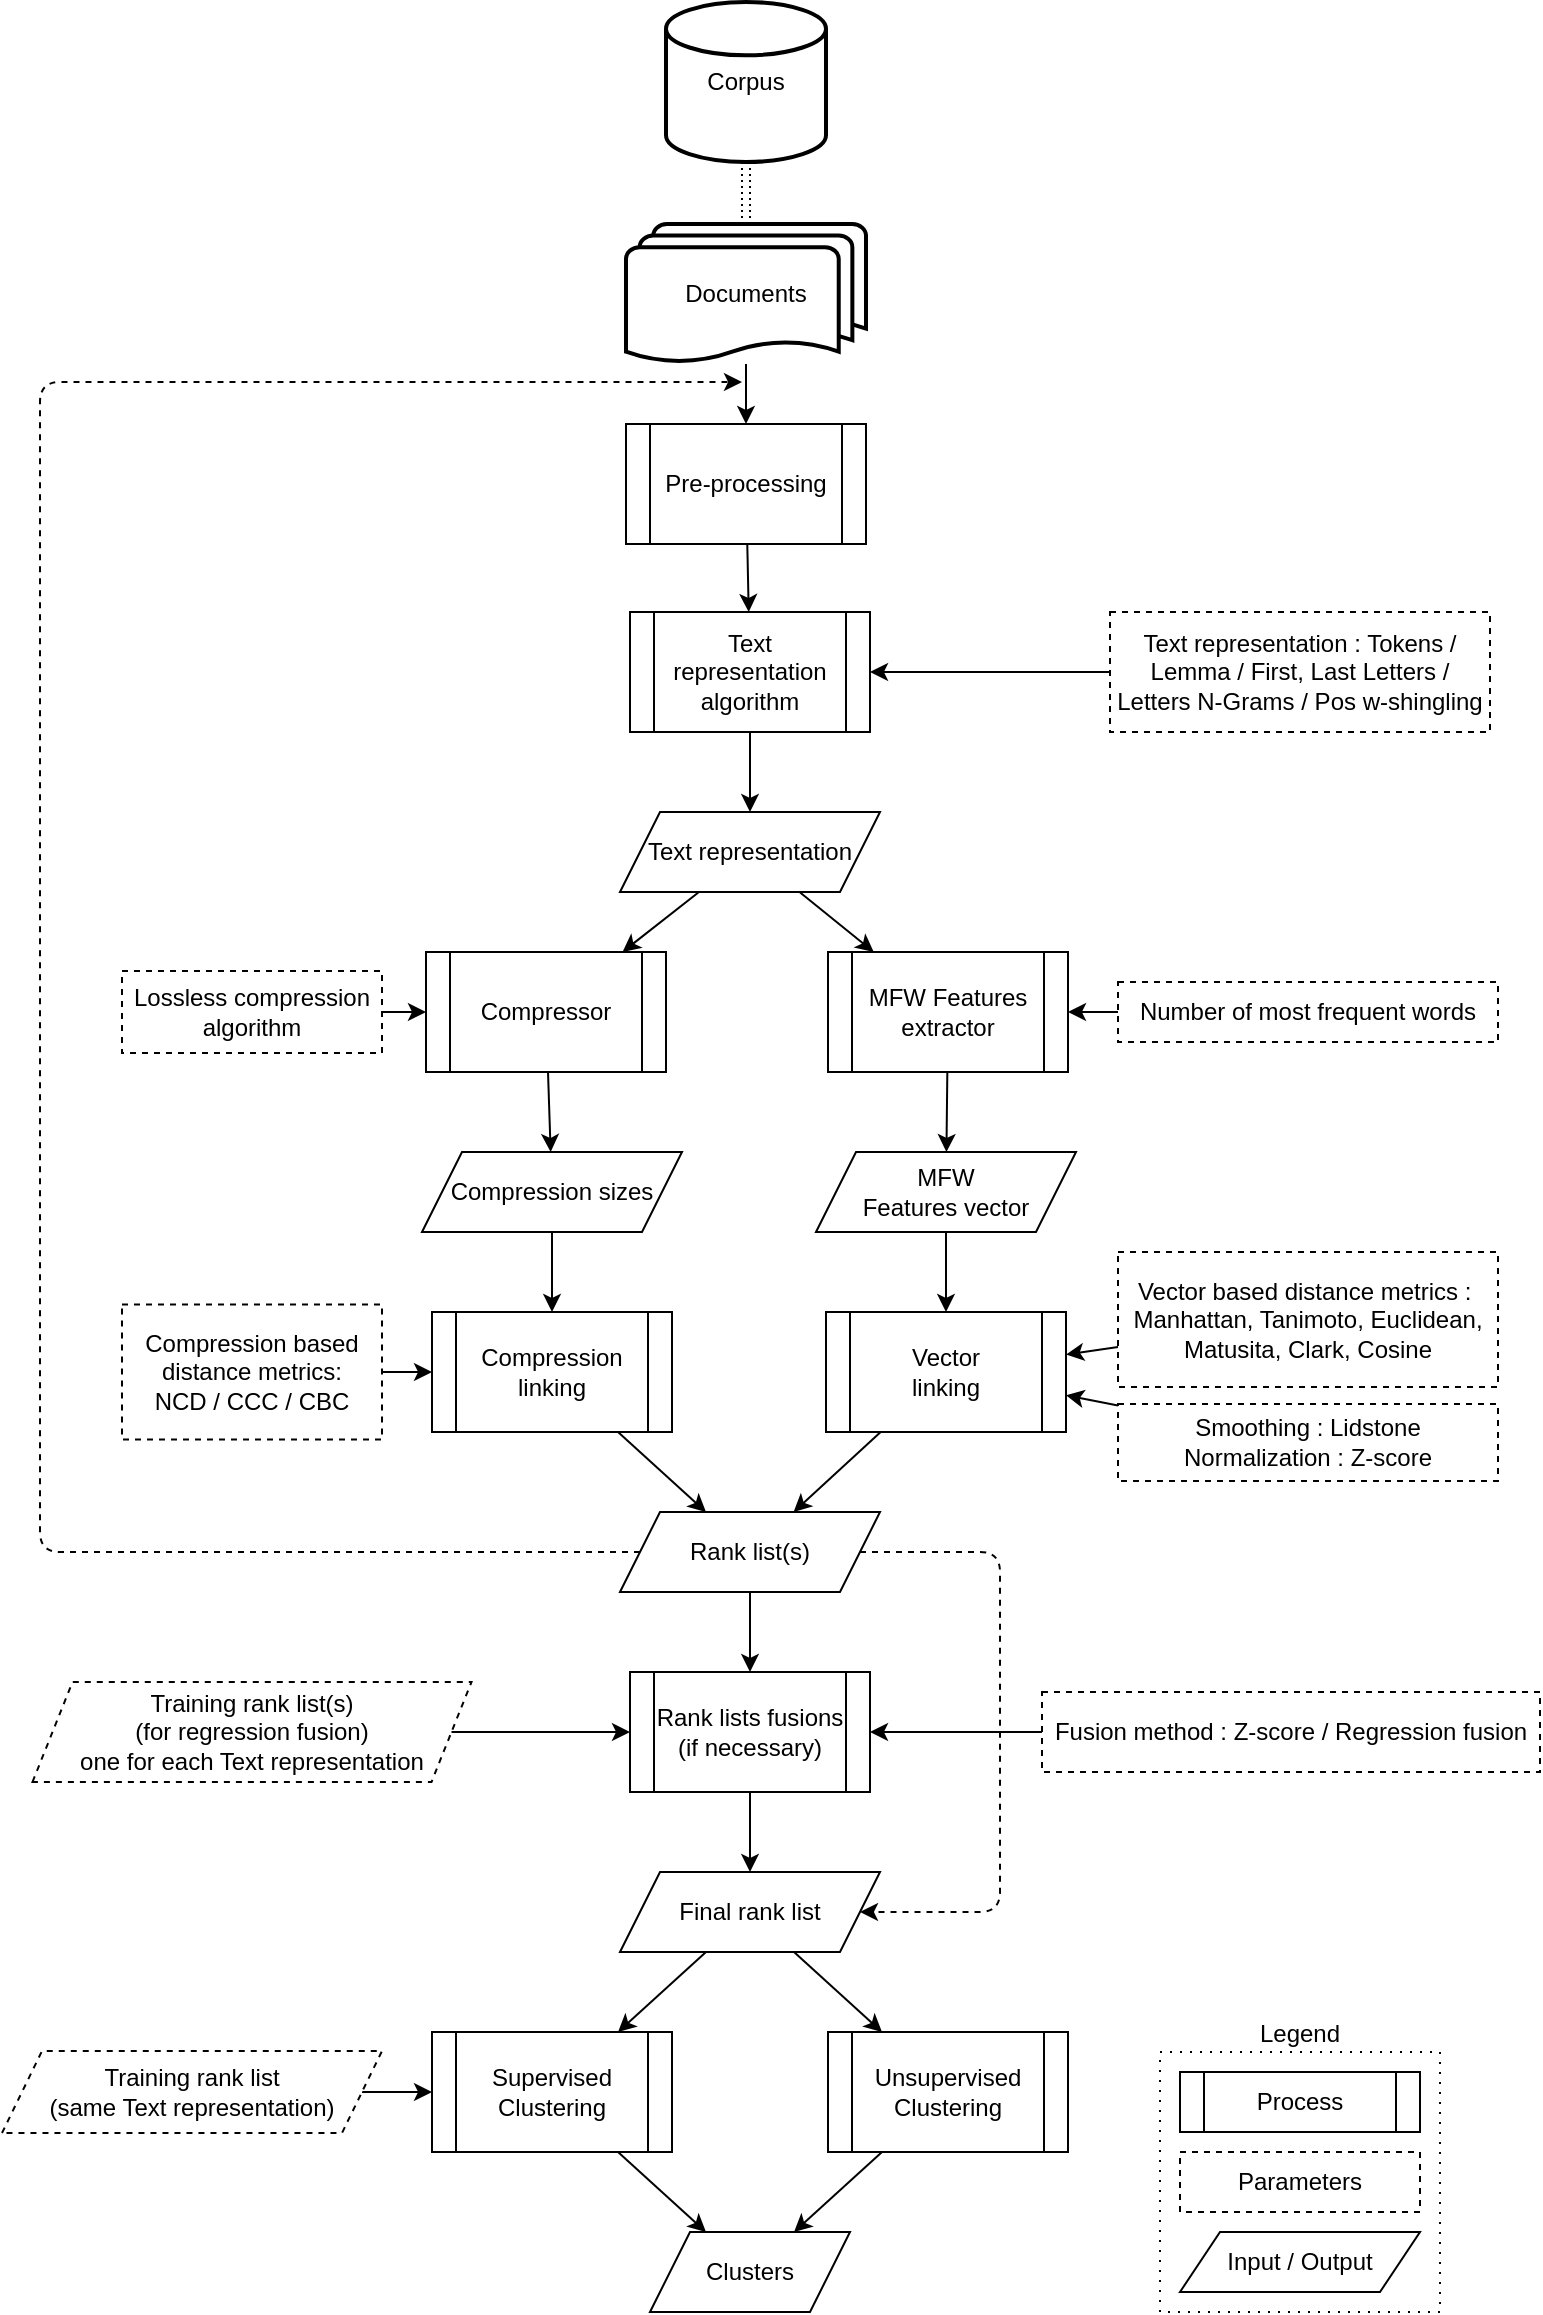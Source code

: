 <mxfile version="13.9.9" type="device"><diagram id="C5RBs43oDa-KdzZeNtuy" name="Page-1"><mxGraphModel dx="1422" dy="862" grid="1" gridSize="10" guides="1" tooltips="1" connect="1" arrows="1" fold="1" page="1" pageScale="1" pageWidth="827" pageHeight="1169" math="0" shadow="0"><root><mxCell id="WIyWlLk6GJQsqaUBKTNV-0"/><mxCell id="WIyWlLk6GJQsqaUBKTNV-1" parent="WIyWlLk6GJQsqaUBKTNV-0"/><mxCell id="5JxEQk_u4nURlZdw6SPH-13" value="Unsupervised Clustering" style="shape=process;whiteSpace=wrap;html=1;backgroundOutline=1;" parent="WIyWlLk6GJQsqaUBKTNV-1" vertex="1"><mxGeometry x="443" y="1025" width="120" height="60" as="geometry"/></mxCell><mxCell id="5JxEQk_u4nURlZdw6SPH-16" value="Documents" style="strokeWidth=2;html=1;shape=mxgraph.flowchart.multi-document;whiteSpace=wrap;" parent="WIyWlLk6GJQsqaUBKTNV-1" vertex="1"><mxGeometry x="342" y="121" width="120" height="70" as="geometry"/></mxCell><mxCell id="5JxEQk_u4nURlZdw6SPH-17" value="Corpus" style="strokeWidth=2;html=1;shape=mxgraph.flowchart.database;whiteSpace=wrap;" parent="WIyWlLk6GJQsqaUBKTNV-1" vertex="1"><mxGeometry x="362" y="10" width="80" height="80" as="geometry"/></mxCell><mxCell id="5JxEQk_u4nURlZdw6SPH-18" value="&lt;span&gt;Rank list(s)&lt;/span&gt;" style="shape=parallelogram;perimeter=parallelogramPerimeter;whiteSpace=wrap;html=1;fixedSize=1;" parent="WIyWlLk6GJQsqaUBKTNV-1" vertex="1"><mxGeometry x="339" y="765" width="130" height="40" as="geometry"/></mxCell><mxCell id="5JxEQk_u4nURlZdw6SPH-19" value="&lt;span&gt;Clusters&lt;/span&gt;" style="shape=parallelogram;perimeter=parallelogramPerimeter;whiteSpace=wrap;html=1;fixedSize=1;" parent="WIyWlLk6GJQsqaUBKTNV-1" vertex="1"><mxGeometry x="354" y="1125" width="100" height="40" as="geometry"/></mxCell><mxCell id="5JxEQk_u4nURlZdw6SPH-25" value="MFW&lt;br&gt;Features vector" style="shape=parallelogram;perimeter=parallelogramPerimeter;whiteSpace=wrap;html=1;fixedSize=1;" parent="WIyWlLk6GJQsqaUBKTNV-1" vertex="1"><mxGeometry x="437" y="585" width="130" height="40" as="geometry"/></mxCell><mxCell id="5JxEQk_u4nURlZdw6SPH-27" value="Vector&lt;br&gt;linking" style="shape=process;whiteSpace=wrap;html=1;backgroundOutline=1;" parent="WIyWlLk6GJQsqaUBKTNV-1" vertex="1"><mxGeometry x="442" y="665" width="120" height="60" as="geometry"/></mxCell><mxCell id="5JxEQk_u4nURlZdw6SPH-28" value="Rank lists fusions&lt;br&gt;(if necessary)" style="shape=process;whiteSpace=wrap;html=1;backgroundOutline=1;" parent="WIyWlLk6GJQsqaUBKTNV-1" vertex="1"><mxGeometry x="344" y="845" width="120" height="60" as="geometry"/></mxCell><mxCell id="5JxEQk_u4nURlZdw6SPH-29" value="&lt;span&gt;Final rank list&lt;/span&gt;" style="shape=parallelogram;perimeter=parallelogramPerimeter;whiteSpace=wrap;html=1;fixedSize=1;" parent="WIyWlLk6GJQsqaUBKTNV-1" vertex="1"><mxGeometry x="339" y="945" width="130" height="40" as="geometry"/></mxCell><mxCell id="5JxEQk_u4nURlZdw6SPH-30" value="" style="endArrow=classic;startArrow=classic;html=1;dashed=1;dashPattern=1 2;shape=link;" parent="WIyWlLk6GJQsqaUBKTNV-1" source="5JxEQk_u4nURlZdw6SPH-17" target="5JxEQk_u4nURlZdw6SPH-16" edge="1"><mxGeometry x="50" y="50" width="50" height="50" as="geometry"><mxPoint x="60" y="220" as="sourcePoint"/><mxPoint x="110" y="170" as="targetPoint"/></mxGeometry></mxCell><mxCell id="5JxEQk_u4nURlZdw6SPH-31" value="" style="endArrow=classic;html=1;" parent="WIyWlLk6GJQsqaUBKTNV-1" source="5JxEQk_u4nURlZdw6SPH-25" target="5JxEQk_u4nURlZdw6SPH-27" edge="1"><mxGeometry x="48" y="295" width="50" height="50" as="geometry"><mxPoint x="168" y="745" as="sourcePoint"/><mxPoint x="218" y="695" as="targetPoint"/></mxGeometry></mxCell><mxCell id="5JxEQk_u4nURlZdw6SPH-32" value="" style="endArrow=classic;html=1;" parent="WIyWlLk6GJQsqaUBKTNV-1" source="5JxEQk_u4nURlZdw6SPH-27" target="5JxEQk_u4nURlZdw6SPH-18" edge="1"><mxGeometry x="48" y="295" width="50" height="50" as="geometry"><mxPoint x="208" y="835" as="sourcePoint"/><mxPoint x="258" y="785" as="targetPoint"/></mxGeometry></mxCell><mxCell id="5JxEQk_u4nURlZdw6SPH-33" value="" style="endArrow=classic;html=1;" parent="WIyWlLk6GJQsqaUBKTNV-1" source="5JxEQk_u4nURlZdw6SPH-29" target="5JxEQk_u4nURlZdw6SPH-13" edge="1"><mxGeometry x="48" y="295" width="50" height="50" as="geometry"><mxPoint x="98" y="819" as="sourcePoint"/><mxPoint x="148" y="769" as="targetPoint"/></mxGeometry></mxCell><mxCell id="5JxEQk_u4nURlZdw6SPH-34" value="" style="endArrow=classic;html=1;" parent="WIyWlLk6GJQsqaUBKTNV-1" source="5JxEQk_u4nURlZdw6SPH-13" target="5JxEQk_u4nURlZdw6SPH-19" edge="1"><mxGeometry x="48" y="295" width="50" height="50" as="geometry"><mxPoint x="158" y="1159" as="sourcePoint"/><mxPoint x="208" y="1109" as="targetPoint"/></mxGeometry></mxCell><mxCell id="5JxEQk_u4nURlZdw6SPH-35" value="" style="endArrow=classic;html=1;" parent="WIyWlLk6GJQsqaUBKTNV-1" source="5JxEQk_u4nURlZdw6SPH-28" target="5JxEQk_u4nURlZdw6SPH-29" edge="1"><mxGeometry x="48" y="295" width="50" height="50" as="geometry"><mxPoint x="208" y="959" as="sourcePoint"/><mxPoint x="258" y="909" as="targetPoint"/></mxGeometry></mxCell><mxCell id="5JxEQk_u4nURlZdw6SPH-36" value="" style="endArrow=classic;html=1;" parent="WIyWlLk6GJQsqaUBKTNV-1" source="5JxEQk_u4nURlZdw6SPH-18" target="5JxEQk_u4nURlZdw6SPH-28" edge="1"><mxGeometry x="48" y="295" width="50" height="50" as="geometry"><mxPoint x="178" y="932" as="sourcePoint"/><mxPoint x="228" y="882" as="targetPoint"/></mxGeometry></mxCell><mxCell id="5JxEQk_u4nURlZdw6SPH-37" value="Compression linking" style="shape=process;whiteSpace=wrap;html=1;backgroundOutline=1;" parent="WIyWlLk6GJQsqaUBKTNV-1" vertex="1"><mxGeometry x="245" y="665" width="120" height="60" as="geometry"/></mxCell><mxCell id="5JxEQk_u4nURlZdw6SPH-38" value="" style="endArrow=classic;html=1;" parent="WIyWlLk6GJQsqaUBKTNV-1" source="5JxEQk_u4nURlZdw6SPH-37" target="5JxEQk_u4nURlZdw6SPH-18" edge="1"><mxGeometry x="48" y="295" width="50" height="50" as="geometry"><mxPoint x="208" y="845" as="sourcePoint"/><mxPoint x="258" y="795" as="targetPoint"/></mxGeometry></mxCell><mxCell id="5JxEQk_u4nURlZdw6SPH-39" value="Vector based distance metrics :&amp;nbsp;&lt;br&gt;Manhattan, Tanimoto, Euclidean, Matusita, Clark, Cosine" style="text;html=1;fillColor=none;align=center;verticalAlign=middle;whiteSpace=wrap;rounded=0;dashed=1;strokeColor=#000000;" parent="WIyWlLk6GJQsqaUBKTNV-1" vertex="1"><mxGeometry x="588" y="635" width="190" height="67.5" as="geometry"/></mxCell><mxCell id="5JxEQk_u4nURlZdw6SPH-40" value="" style="endArrow=classic;html=1;" parent="WIyWlLk6GJQsqaUBKTNV-1" source="5JxEQk_u4nURlZdw6SPH-39" target="5JxEQk_u4nURlZdw6SPH-27" edge="1"><mxGeometry x="48" y="295" width="50" height="50" as="geometry"><mxPoint x="608" y="724" as="sourcePoint"/><mxPoint x="588" y="745" as="targetPoint"/></mxGeometry></mxCell><mxCell id="5JxEQk_u4nURlZdw6SPH-41" value="Compression based distance metrics:&lt;br&gt;NCD / CCC / CBC" style="text;html=1;fillColor=none;align=center;verticalAlign=middle;whiteSpace=wrap;rounded=0;dashed=1;strokeColor=#000000;" parent="WIyWlLk6GJQsqaUBKTNV-1" vertex="1"><mxGeometry x="90" y="661.25" width="130" height="67.5" as="geometry"/></mxCell><mxCell id="5JxEQk_u4nURlZdw6SPH-42" value="" style="endArrow=classic;html=1;" parent="WIyWlLk6GJQsqaUBKTNV-1" source="5JxEQk_u4nURlZdw6SPH-41" target="5JxEQk_u4nURlZdw6SPH-37" edge="1"><mxGeometry x="48" y="295" width="50" height="50" as="geometry"><mxPoint x="228" y="745" as="sourcePoint"/><mxPoint x="278" y="695" as="targetPoint"/></mxGeometry></mxCell><mxCell id="5JxEQk_u4nURlZdw6SPH-44" value="Compression sizes" style="shape=parallelogram;perimeter=parallelogramPerimeter;whiteSpace=wrap;html=1;fixedSize=1;" parent="WIyWlLk6GJQsqaUBKTNV-1" vertex="1"><mxGeometry x="240" y="585" width="130" height="40" as="geometry"/></mxCell><mxCell id="5JxEQk_u4nURlZdw6SPH-46" value="Compressor" style="shape=process;whiteSpace=wrap;html=1;backgroundOutline=1;" parent="WIyWlLk6GJQsqaUBKTNV-1" vertex="1"><mxGeometry x="242" y="485" width="120" height="60" as="geometry"/></mxCell><mxCell id="5JxEQk_u4nURlZdw6SPH-47" value="Lossless compression algorithm" style="text;html=1;fillColor=none;align=center;verticalAlign=middle;whiteSpace=wrap;rounded=0;dashed=1;strokeColor=#000000;" parent="WIyWlLk6GJQsqaUBKTNV-1" vertex="1"><mxGeometry x="90" y="494.5" width="130" height="41" as="geometry"/></mxCell><mxCell id="5JxEQk_u4nURlZdw6SPH-48" value="" style="endArrow=classic;html=1;" parent="WIyWlLk6GJQsqaUBKTNV-1" source="5JxEQk_u4nURlZdw6SPH-44" target="5JxEQk_u4nURlZdw6SPH-37" edge="1"><mxGeometry x="48" y="295" width="50" height="50" as="geometry"><mxPoint x="98" y="685" as="sourcePoint"/><mxPoint x="148" y="635" as="targetPoint"/></mxGeometry></mxCell><mxCell id="5JxEQk_u4nURlZdw6SPH-49" value="" style="endArrow=classic;html=1;" parent="WIyWlLk6GJQsqaUBKTNV-1" source="5JxEQk_u4nURlZdw6SPH-46" target="5JxEQk_u4nURlZdw6SPH-44" edge="1"><mxGeometry x="48" y="295" width="50" height="50" as="geometry"><mxPoint x="118" y="665" as="sourcePoint"/><mxPoint x="168" y="615" as="targetPoint"/></mxGeometry></mxCell><mxCell id="5JxEQk_u4nURlZdw6SPH-50" value="" style="endArrow=classic;html=1;" parent="WIyWlLk6GJQsqaUBKTNV-1" source="5JxEQk_u4nURlZdw6SPH-47" target="5JxEQk_u4nURlZdw6SPH-46" edge="1"><mxGeometry x="48" y="295" width="50" height="50" as="geometry"><mxPoint x="139" y="635" as="sourcePoint"/><mxPoint x="189" y="585" as="targetPoint"/></mxGeometry></mxCell><mxCell id="5JxEQk_u4nURlZdw6SPH-51" value="MFW Features&lt;br&gt;extractor" style="shape=process;whiteSpace=wrap;html=1;backgroundOutline=1;" parent="WIyWlLk6GJQsqaUBKTNV-1" vertex="1"><mxGeometry x="443" y="485" width="120" height="60" as="geometry"/></mxCell><mxCell id="5JxEQk_u4nURlZdw6SPH-52" value="Text representation : Tokens / Lemma / First, Last Letters / Letters N-Grams / Pos w-shingling" style="text;html=1;fillColor=none;align=center;verticalAlign=middle;whiteSpace=wrap;rounded=0;dashed=1;strokeColor=#000000;" parent="WIyWlLk6GJQsqaUBKTNV-1" vertex="1"><mxGeometry x="584" y="315" width="190" height="60" as="geometry"/></mxCell><mxCell id="5JxEQk_u4nURlZdw6SPH-53" value="" style="endArrow=classic;html=1;" parent="WIyWlLk6GJQsqaUBKTNV-1" source="5JxEQk_u4nURlZdw6SPH-52" target="5JxEQk_u4nURlZdw6SPH-78" edge="1"><mxGeometry x="48" y="295" width="50" height="50" as="geometry"><mxPoint x="519" y="525" as="sourcePoint"/><mxPoint x="569" y="475" as="targetPoint"/></mxGeometry></mxCell><mxCell id="5JxEQk_u4nURlZdw6SPH-54" value="" style="endArrow=classic;html=1;" parent="WIyWlLk6GJQsqaUBKTNV-1" source="5JxEQk_u4nURlZdw6SPH-51" target="5JxEQk_u4nURlZdw6SPH-25" edge="1"><mxGeometry x="48" y="295" width="50" height="50" as="geometry"><mxPoint x="378" y="655" as="sourcePoint"/><mxPoint x="428" y="605" as="targetPoint"/></mxGeometry></mxCell><mxCell id="5JxEQk_u4nURlZdw6SPH-57" value="" style="endArrow=classic;html=1;dashed=1;targetPerimeterSpacing=0;startArrow=none;startFill=0;edgeStyle=elbowEdgeStyle;rounded=1;" parent="WIyWlLk6GJQsqaUBKTNV-1" source="5JxEQk_u4nURlZdw6SPH-18" edge="1"><mxGeometry x="48" y="295" width="50" height="50" as="geometry"><mxPoint x="18" y="865" as="sourcePoint"/><mxPoint x="400" y="200" as="targetPoint"/><Array as="points"><mxPoint x="49" y="605"/></Array></mxGeometry></mxCell><mxCell id="5JxEQk_u4nURlZdw6SPH-58" value="Fusion method : Z-score /&amp;nbsp;Regression fusion" style="text;html=1;fillColor=none;align=center;verticalAlign=middle;whiteSpace=wrap;rounded=0;dashed=1;strokeColor=#000000;" parent="WIyWlLk6GJQsqaUBKTNV-1" vertex="1"><mxGeometry x="550" y="855" width="249" height="40" as="geometry"/></mxCell><mxCell id="5JxEQk_u4nURlZdw6SPH-59" value="" style="endArrow=classic;html=1;" parent="WIyWlLk6GJQsqaUBKTNV-1" source="5JxEQk_u4nURlZdw6SPH-58" target="5JxEQk_u4nURlZdw6SPH-28" edge="1"><mxGeometry x="48" y="295" width="50" height="50" as="geometry"><mxPoint x="158" y="925" as="sourcePoint"/><mxPoint x="208" y="875" as="targetPoint"/></mxGeometry></mxCell><mxCell id="5JxEQk_u4nURlZdw6SPH-60" value="Supervised Clustering" style="shape=process;whiteSpace=wrap;html=1;backgroundOutline=1;" parent="WIyWlLk6GJQsqaUBKTNV-1" vertex="1"><mxGeometry x="245" y="1025" width="120" height="60" as="geometry"/></mxCell><mxCell id="5JxEQk_u4nURlZdw6SPH-62" value="" style="endArrow=classic;html=1;" parent="WIyWlLk6GJQsqaUBKTNV-1" source="5JxEQk_u4nURlZdw6SPH-60" target="5JxEQk_u4nURlZdw6SPH-19" edge="1"><mxGeometry x="48" y="295" width="50" height="50" as="geometry"><mxPoint x="168" y="1185" as="sourcePoint"/><mxPoint x="218" y="1135" as="targetPoint"/></mxGeometry></mxCell><mxCell id="5JxEQk_u4nURlZdw6SPH-63" value="" style="endArrow=classic;html=1;" parent="WIyWlLk6GJQsqaUBKTNV-1" source="5JxEQk_u4nURlZdw6SPH-29" target="5JxEQk_u4nURlZdw6SPH-60" edge="1"><mxGeometry x="48" y="295" width="50" height="50" as="geometry"><mxPoint x="198" y="995" as="sourcePoint"/><mxPoint x="248" y="945" as="targetPoint"/></mxGeometry></mxCell><mxCell id="5JxEQk_u4nURlZdw6SPH-64" value="" style="endArrow=classic;html=1;" parent="WIyWlLk6GJQsqaUBKTNV-1" source="5JxEQk_u4nURlZdw6SPH-65" target="5JxEQk_u4nURlZdw6SPH-60" edge="1"><mxGeometry x="48" y="295" width="50" height="50" as="geometry"><mxPoint x="245" y="985" as="sourcePoint"/><mxPoint x="168" y="985" as="targetPoint"/></mxGeometry></mxCell><mxCell id="5JxEQk_u4nURlZdw6SPH-65" value="&lt;span&gt;Training rank list&lt;br&gt;(same Text representation)&lt;br&gt;&lt;/span&gt;" style="shape=parallelogram;perimeter=parallelogramPerimeter;whiteSpace=wrap;html=1;fixedSize=1;dashed=1;" parent="WIyWlLk6GJQsqaUBKTNV-1" vertex="1"><mxGeometry x="30" y="1034.5" width="190" height="41" as="geometry"/></mxCell><mxCell id="5JxEQk_u4nURlZdw6SPH-67" value="Smoothing : Lidstone&lt;br&gt;Normalization : Z-score" style="text;html=1;fillColor=none;align=center;verticalAlign=middle;whiteSpace=wrap;rounded=0;dashed=1;strokeColor=#000000;" parent="WIyWlLk6GJQsqaUBKTNV-1" vertex="1"><mxGeometry x="588" y="711" width="190" height="38.5" as="geometry"/></mxCell><mxCell id="5JxEQk_u4nURlZdw6SPH-68" value="" style="endArrow=classic;html=1;" parent="WIyWlLk6GJQsqaUBKTNV-1" source="5JxEQk_u4nURlZdw6SPH-67" target="5JxEQk_u4nURlZdw6SPH-27" edge="1"><mxGeometry x="48" y="295" width="50" height="50" as="geometry"><mxPoint x="508" y="835" as="sourcePoint"/><mxPoint x="558" y="785" as="targetPoint"/></mxGeometry></mxCell><mxCell id="5JxEQk_u4nURlZdw6SPH-71" value="" style="endArrow=classic;html=1;edgeStyle=elbowEdgeStyle;dashed=1;rounded=1;" parent="WIyWlLk6GJQsqaUBKTNV-1" source="5JxEQk_u4nURlZdw6SPH-18" target="5JxEQk_u4nURlZdw6SPH-29" edge="1"><mxGeometry width="50" height="50" relative="1" as="geometry"><mxPoint x="199" y="935" as="sourcePoint"/><mxPoint x="249" y="885" as="targetPoint"/><Array as="points"><mxPoint x="529" y="895"/></Array></mxGeometry></mxCell><mxCell id="5JxEQk_u4nURlZdw6SPH-76" value="" style="group" parent="WIyWlLk6GJQsqaUBKTNV-1" vertex="1" connectable="0"><mxGeometry x="609" y="1035" width="140" height="130" as="geometry"/></mxCell><mxCell id="5JxEQk_u4nURlZdw6SPH-75" value="Legend" style="rounded=0;whiteSpace=wrap;html=1;dashed=1;fontSize=12;align=center;fillColor=none;dashPattern=1 4;verticalAlign=bottom;labelPosition=center;verticalLabelPosition=top;" parent="5JxEQk_u4nURlZdw6SPH-76" vertex="1"><mxGeometry width="140" height="130" as="geometry"/></mxCell><mxCell id="5JxEQk_u4nURlZdw6SPH-72" value="Parameters" style="text;html=1;fillColor=none;align=center;verticalAlign=middle;whiteSpace=wrap;rounded=0;dashed=1;strokeColor=#000000;fontSize=12;spacingLeft=0;" parent="5JxEQk_u4nURlZdw6SPH-76" vertex="1"><mxGeometry x="10" y="50" width="120" height="30" as="geometry"/></mxCell><mxCell id="5JxEQk_u4nURlZdw6SPH-73" value="Process" style="shape=process;whiteSpace=wrap;html=1;backgroundOutline=1;" parent="5JxEQk_u4nURlZdw6SPH-76" vertex="1"><mxGeometry x="10" y="10" width="120" height="30" as="geometry"/></mxCell><mxCell id="5JxEQk_u4nURlZdw6SPH-74" value="&lt;span&gt;Input / Output&lt;/span&gt;" style="shape=parallelogram;perimeter=parallelogramPerimeter;whiteSpace=wrap;html=1;fixedSize=1;" parent="5JxEQk_u4nURlZdw6SPH-76" vertex="1"><mxGeometry x="10" y="90" width="120" height="30" as="geometry"/></mxCell><mxCell id="5JxEQk_u4nURlZdw6SPH-77" value="Text representation" style="shape=parallelogram;perimeter=parallelogramPerimeter;whiteSpace=wrap;html=1;fixedSize=1;" parent="WIyWlLk6GJQsqaUBKTNV-1" vertex="1"><mxGeometry x="339" y="415" width="130" height="40" as="geometry"/></mxCell><mxCell id="5JxEQk_u4nURlZdw6SPH-78" value="Text representation&lt;br&gt;algorithm" style="shape=process;whiteSpace=wrap;html=1;backgroundOutline=1;" parent="WIyWlLk6GJQsqaUBKTNV-1" vertex="1"><mxGeometry x="344" y="315" width="120" height="60" as="geometry"/></mxCell><mxCell id="5JxEQk_u4nURlZdw6SPH-79" value="Number of most frequent words" style="text;html=1;fillColor=none;align=center;verticalAlign=middle;whiteSpace=wrap;rounded=0;dashed=1;strokeColor=#000000;" parent="WIyWlLk6GJQsqaUBKTNV-1" vertex="1"><mxGeometry x="588" y="500" width="190" height="30" as="geometry"/></mxCell><mxCell id="5JxEQk_u4nURlZdw6SPH-81" value="" style="endArrow=classic;html=1;" parent="WIyWlLk6GJQsqaUBKTNV-1" source="5JxEQk_u4nURlZdw6SPH-79" target="5JxEQk_u4nURlZdw6SPH-51" edge="1"><mxGeometry x="58" y="305" width="50" height="50" as="geometry"><mxPoint x="598" y="692.528" as="sourcePoint"/><mxPoint x="572.0" y="696.298" as="targetPoint"/></mxGeometry></mxCell><mxCell id="5JxEQk_u4nURlZdw6SPH-83" value="" style="endArrow=classic;html=1;strokeColor=#000000;fontSize=12;" parent="WIyWlLk6GJQsqaUBKTNV-1" source="5JxEQk_u4nURlZdw6SPH-77" target="5JxEQk_u4nURlZdw6SPH-46" edge="1"><mxGeometry width="50" height="50" relative="1" as="geometry"><mxPoint x="209" y="455" as="sourcePoint"/><mxPoint x="259" y="405" as="targetPoint"/></mxGeometry></mxCell><mxCell id="5JxEQk_u4nURlZdw6SPH-84" value="" style="endArrow=classic;html=1;strokeColor=#000000;fontSize=12;" parent="WIyWlLk6GJQsqaUBKTNV-1" source="5JxEQk_u4nURlZdw6SPH-77" target="5JxEQk_u4nURlZdw6SPH-51" edge="1"><mxGeometry width="50" height="50" relative="1" as="geometry"><mxPoint x="499" y="495" as="sourcePoint"/><mxPoint x="549" y="445" as="targetPoint"/></mxGeometry></mxCell><mxCell id="5JxEQk_u4nURlZdw6SPH-85" value="" style="endArrow=classic;html=1;strokeColor=#000000;fontSize=12;" parent="WIyWlLk6GJQsqaUBKTNV-1" source="5JxEQk_u4nURlZdw6SPH-78" target="5JxEQk_u4nURlZdw6SPH-77" edge="1"><mxGeometry width="50" height="50" relative="1" as="geometry"><mxPoint x="209" y="445" as="sourcePoint"/><mxPoint x="259" y="395" as="targetPoint"/></mxGeometry></mxCell><mxCell id="lQqwEsjn5Hy-TTYjjtF8-2" value="&lt;span&gt;Training rank list(s)&lt;br&gt;&lt;/span&gt;(for regression fusion)&lt;span&gt;&lt;br&gt;one for each Text representation&lt;br&gt;&lt;/span&gt;" style="shape=parallelogram;perimeter=parallelogramPerimeter;whiteSpace=wrap;html=1;fixedSize=1;dashed=1;" vertex="1" parent="WIyWlLk6GJQsqaUBKTNV-1"><mxGeometry x="45.25" y="850" width="219.5" height="50" as="geometry"/></mxCell><mxCell id="lQqwEsjn5Hy-TTYjjtF8-3" value="" style="endArrow=classic;html=1;" edge="1" parent="WIyWlLk6GJQsqaUBKTNV-1" source="lQqwEsjn5Hy-TTYjjtF8-2" target="5JxEQk_u4nURlZdw6SPH-28"><mxGeometry x="58" y="305" width="50" height="50" as="geometry"><mxPoint x="220" y="1065" as="sourcePoint"/><mxPoint x="255" y="1065" as="targetPoint"/></mxGeometry></mxCell><mxCell id="lQqwEsjn5Hy-TTYjjtF8-4" value="Pre-processing" style="shape=process;whiteSpace=wrap;html=1;backgroundOutline=1;" vertex="1" parent="WIyWlLk6GJQsqaUBKTNV-1"><mxGeometry x="342" y="221" width="120" height="60" as="geometry"/></mxCell><mxCell id="lQqwEsjn5Hy-TTYjjtF8-5" value="" style="endArrow=classic;html=1;" edge="1" parent="WIyWlLk6GJQsqaUBKTNV-1" source="5JxEQk_u4nURlZdw6SPH-16" target="lQqwEsjn5Hy-TTYjjtF8-4"><mxGeometry width="50" height="50" relative="1" as="geometry"><mxPoint x="190" y="220" as="sourcePoint"/><mxPoint x="240" y="170" as="targetPoint"/></mxGeometry></mxCell><mxCell id="lQqwEsjn5Hy-TTYjjtF8-6" value="" style="endArrow=classic;html=1;" edge="1" parent="WIyWlLk6GJQsqaUBKTNV-1" source="lQqwEsjn5Hy-TTYjjtF8-4" target="5JxEQk_u4nURlZdw6SPH-78"><mxGeometry width="50" height="50" relative="1" as="geometry"><mxPoint x="170" y="380" as="sourcePoint"/><mxPoint x="220" y="330" as="targetPoint"/></mxGeometry></mxCell></root></mxGraphModel></diagram></mxfile>